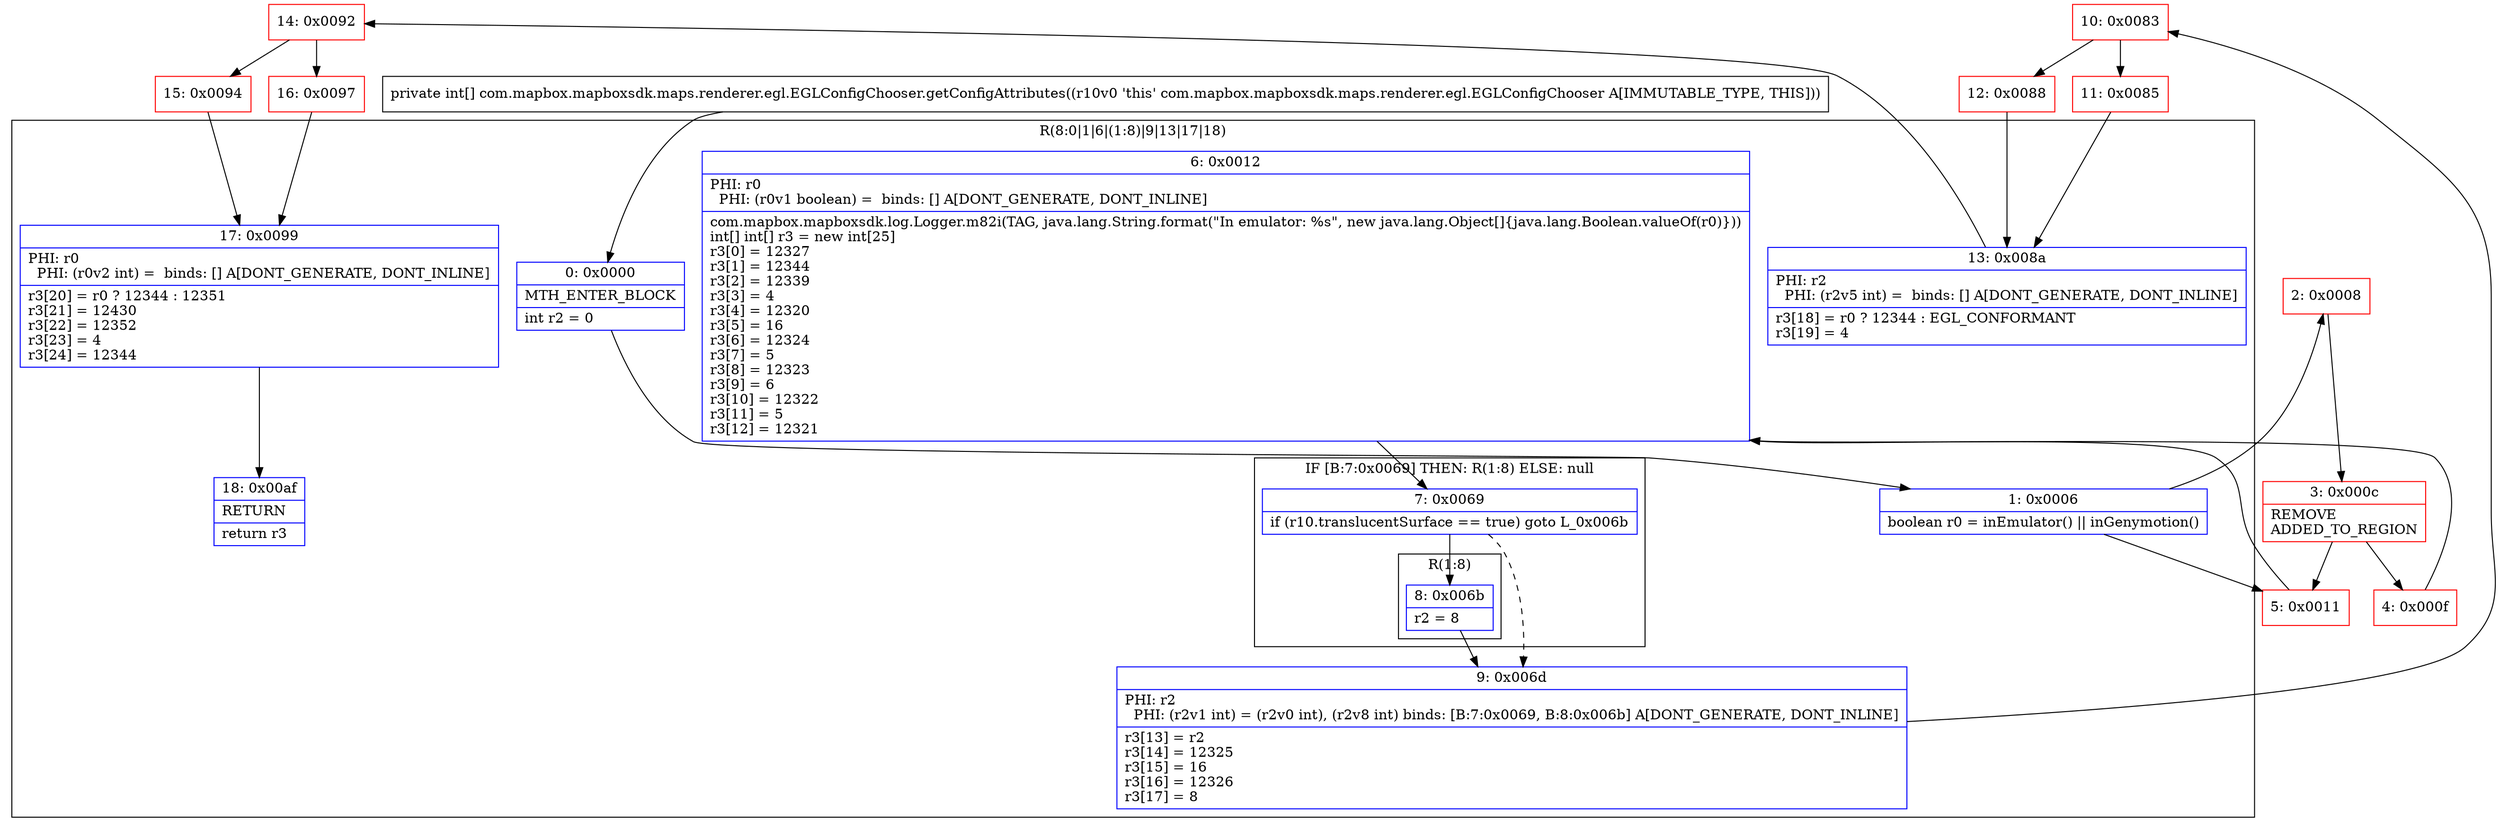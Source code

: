 digraph "CFG forcom.mapbox.mapboxsdk.maps.renderer.egl.EGLConfigChooser.getConfigAttributes()[I" {
subgraph cluster_Region_636356253 {
label = "R(8:0|1|6|(1:8)|9|13|17|18)";
node [shape=record,color=blue];
Node_0 [shape=record,label="{0\:\ 0x0000|MTH_ENTER_BLOCK\l|int r2 = 0\l}"];
Node_1 [shape=record,label="{1\:\ 0x0006|boolean r0 = inEmulator() \|\| inGenymotion()\l}"];
Node_6 [shape=record,label="{6\:\ 0x0012|PHI: r0 \l  PHI: (r0v1 boolean) =  binds: [] A[DONT_GENERATE, DONT_INLINE]\l|com.mapbox.mapboxsdk.log.Logger.m82i(TAG, java.lang.String.format(\"In emulator: %s\", new java.lang.Object[]\{java.lang.Boolean.valueOf(r0)\}))\lint[] int[] r3 = new int[25]\lr3[0] = 12327\lr3[1] = 12344\lr3[2] = 12339\lr3[3] = 4\lr3[4] = 12320\lr3[5] = 16\lr3[6] = 12324\lr3[7] = 5\lr3[8] = 12323\lr3[9] = 6\lr3[10] = 12322\lr3[11] = 5\lr3[12] = 12321\l}"];
subgraph cluster_IfRegion_596372650 {
label = "IF [B:7:0x0069] THEN: R(1:8) ELSE: null";
node [shape=record,color=blue];
Node_7 [shape=record,label="{7\:\ 0x0069|if (r10.translucentSurface == true) goto L_0x006b\l}"];
subgraph cluster_Region_847097918 {
label = "R(1:8)";
node [shape=record,color=blue];
Node_8 [shape=record,label="{8\:\ 0x006b|r2 = 8\l}"];
}
}
Node_9 [shape=record,label="{9\:\ 0x006d|PHI: r2 \l  PHI: (r2v1 int) = (r2v0 int), (r2v8 int) binds: [B:7:0x0069, B:8:0x006b] A[DONT_GENERATE, DONT_INLINE]\l|r3[13] = r2\lr3[14] = 12325\lr3[15] = 16\lr3[16] = 12326\lr3[17] = 8\l}"];
Node_13 [shape=record,label="{13\:\ 0x008a|PHI: r2 \l  PHI: (r2v5 int) =  binds: [] A[DONT_GENERATE, DONT_INLINE]\l|r3[18] = r0 ? 12344 : EGL_CONFORMANT\lr3[19] = 4\l}"];
Node_17 [shape=record,label="{17\:\ 0x0099|PHI: r0 \l  PHI: (r0v2 int) =  binds: [] A[DONT_GENERATE, DONT_INLINE]\l|r3[20] = r0 ? 12344 : 12351\lr3[21] = 12430\lr3[22] = 12352\lr3[23] = 4\lr3[24] = 12344\l}"];
Node_18 [shape=record,label="{18\:\ 0x00af|RETURN\l|return r3\l}"];
}
Node_2 [shape=record,color=red,label="{2\:\ 0x0008}"];
Node_3 [shape=record,color=red,label="{3\:\ 0x000c|REMOVE\lADDED_TO_REGION\l}"];
Node_4 [shape=record,color=red,label="{4\:\ 0x000f}"];
Node_5 [shape=record,color=red,label="{5\:\ 0x0011}"];
Node_10 [shape=record,color=red,label="{10\:\ 0x0083}"];
Node_11 [shape=record,color=red,label="{11\:\ 0x0085}"];
Node_12 [shape=record,color=red,label="{12\:\ 0x0088}"];
Node_14 [shape=record,color=red,label="{14\:\ 0x0092}"];
Node_15 [shape=record,color=red,label="{15\:\ 0x0094}"];
Node_16 [shape=record,color=red,label="{16\:\ 0x0097}"];
MethodNode[shape=record,label="{private int[] com.mapbox.mapboxsdk.maps.renderer.egl.EGLConfigChooser.getConfigAttributes((r10v0 'this' com.mapbox.mapboxsdk.maps.renderer.egl.EGLConfigChooser A[IMMUTABLE_TYPE, THIS])) }"];
MethodNode -> Node_0;
Node_0 -> Node_1;
Node_1 -> Node_2;
Node_1 -> Node_5;
Node_6 -> Node_7;
Node_7 -> Node_8;
Node_7 -> Node_9[style=dashed];
Node_8 -> Node_9;
Node_9 -> Node_10;
Node_13 -> Node_14;
Node_17 -> Node_18;
Node_2 -> Node_3;
Node_3 -> Node_4;
Node_3 -> Node_5;
Node_4 -> Node_6;
Node_5 -> Node_6;
Node_10 -> Node_11;
Node_10 -> Node_12;
Node_11 -> Node_13;
Node_12 -> Node_13;
Node_14 -> Node_15;
Node_14 -> Node_16;
Node_15 -> Node_17;
Node_16 -> Node_17;
}

